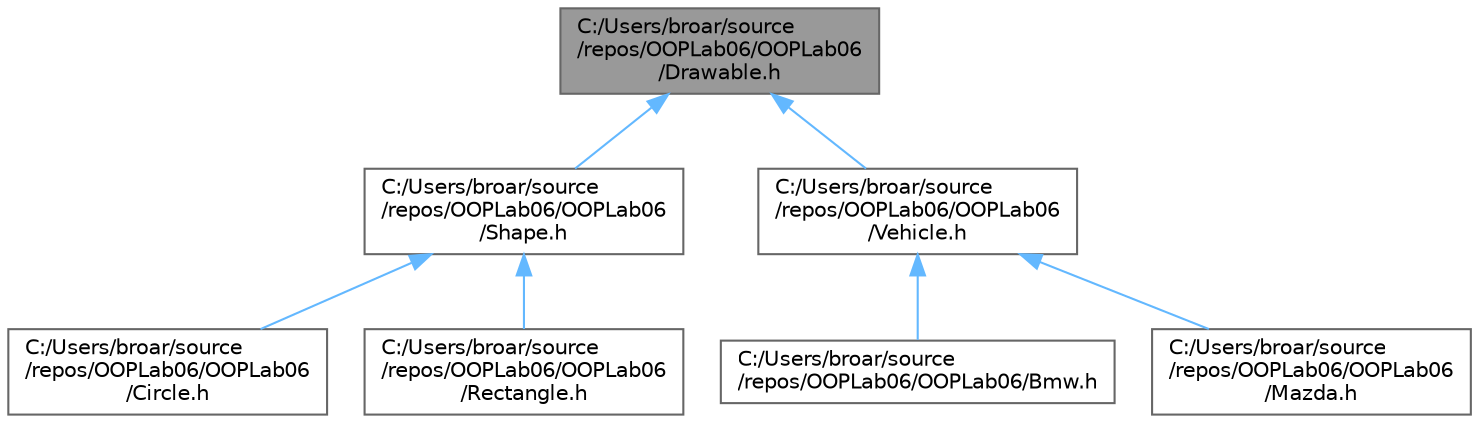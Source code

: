 digraph "C:/Users/broar/source/repos/OOPLab06/OOPLab06/Drawable.h"
{
 // LATEX_PDF_SIZE
  bgcolor="transparent";
  edge [fontname=Helvetica,fontsize=10,labelfontname=Helvetica,labelfontsize=10];
  node [fontname=Helvetica,fontsize=10,shape=box,height=0.2,width=0.4];
  Node1 [id="Node000001",label="C:/Users/broar/source\l/repos/OOPLab06/OOPLab06\l/Drawable.h",height=0.2,width=0.4,color="gray40", fillcolor="grey60", style="filled", fontcolor="black",tooltip=" "];
  Node1 -> Node2 [id="edge7_Node000001_Node000002",dir="back",color="steelblue1",style="solid",tooltip=" "];
  Node2 [id="Node000002",label="C:/Users/broar/source\l/repos/OOPLab06/OOPLab06\l/Shape.h",height=0.2,width=0.4,color="grey40", fillcolor="white", style="filled",URL="$_shape_8h.html",tooltip=" "];
  Node2 -> Node3 [id="edge8_Node000002_Node000003",dir="back",color="steelblue1",style="solid",tooltip=" "];
  Node3 [id="Node000003",label="C:/Users/broar/source\l/repos/OOPLab06/OOPLab06\l/Circle.h",height=0.2,width=0.4,color="grey40", fillcolor="white", style="filled",URL="$_circle_8h.html",tooltip=" "];
  Node2 -> Node4 [id="edge9_Node000002_Node000004",dir="back",color="steelblue1",style="solid",tooltip=" "];
  Node4 [id="Node000004",label="C:/Users/broar/source\l/repos/OOPLab06/OOPLab06\l/Rectangle.h",height=0.2,width=0.4,color="grey40", fillcolor="white", style="filled",URL="$_rectangle_8h.html",tooltip=" "];
  Node1 -> Node5 [id="edge10_Node000001_Node000005",dir="back",color="steelblue1",style="solid",tooltip=" "];
  Node5 [id="Node000005",label="C:/Users/broar/source\l/repos/OOPLab06/OOPLab06\l/Vehicle.h",height=0.2,width=0.4,color="grey40", fillcolor="white", style="filled",URL="$_vehicle_8h.html",tooltip=" "];
  Node5 -> Node6 [id="edge11_Node000005_Node000006",dir="back",color="steelblue1",style="solid",tooltip=" "];
  Node6 [id="Node000006",label="C:/Users/broar/source\l/repos/OOPLab06/OOPLab06/Bmw.h",height=0.2,width=0.4,color="grey40", fillcolor="white", style="filled",URL="$_bmw_8h.html",tooltip=" "];
  Node5 -> Node7 [id="edge12_Node000005_Node000007",dir="back",color="steelblue1",style="solid",tooltip=" "];
  Node7 [id="Node000007",label="C:/Users/broar/source\l/repos/OOPLab06/OOPLab06\l/Mazda.h",height=0.2,width=0.4,color="grey40", fillcolor="white", style="filled",URL="$_mazda_8h.html",tooltip=" "];
}
